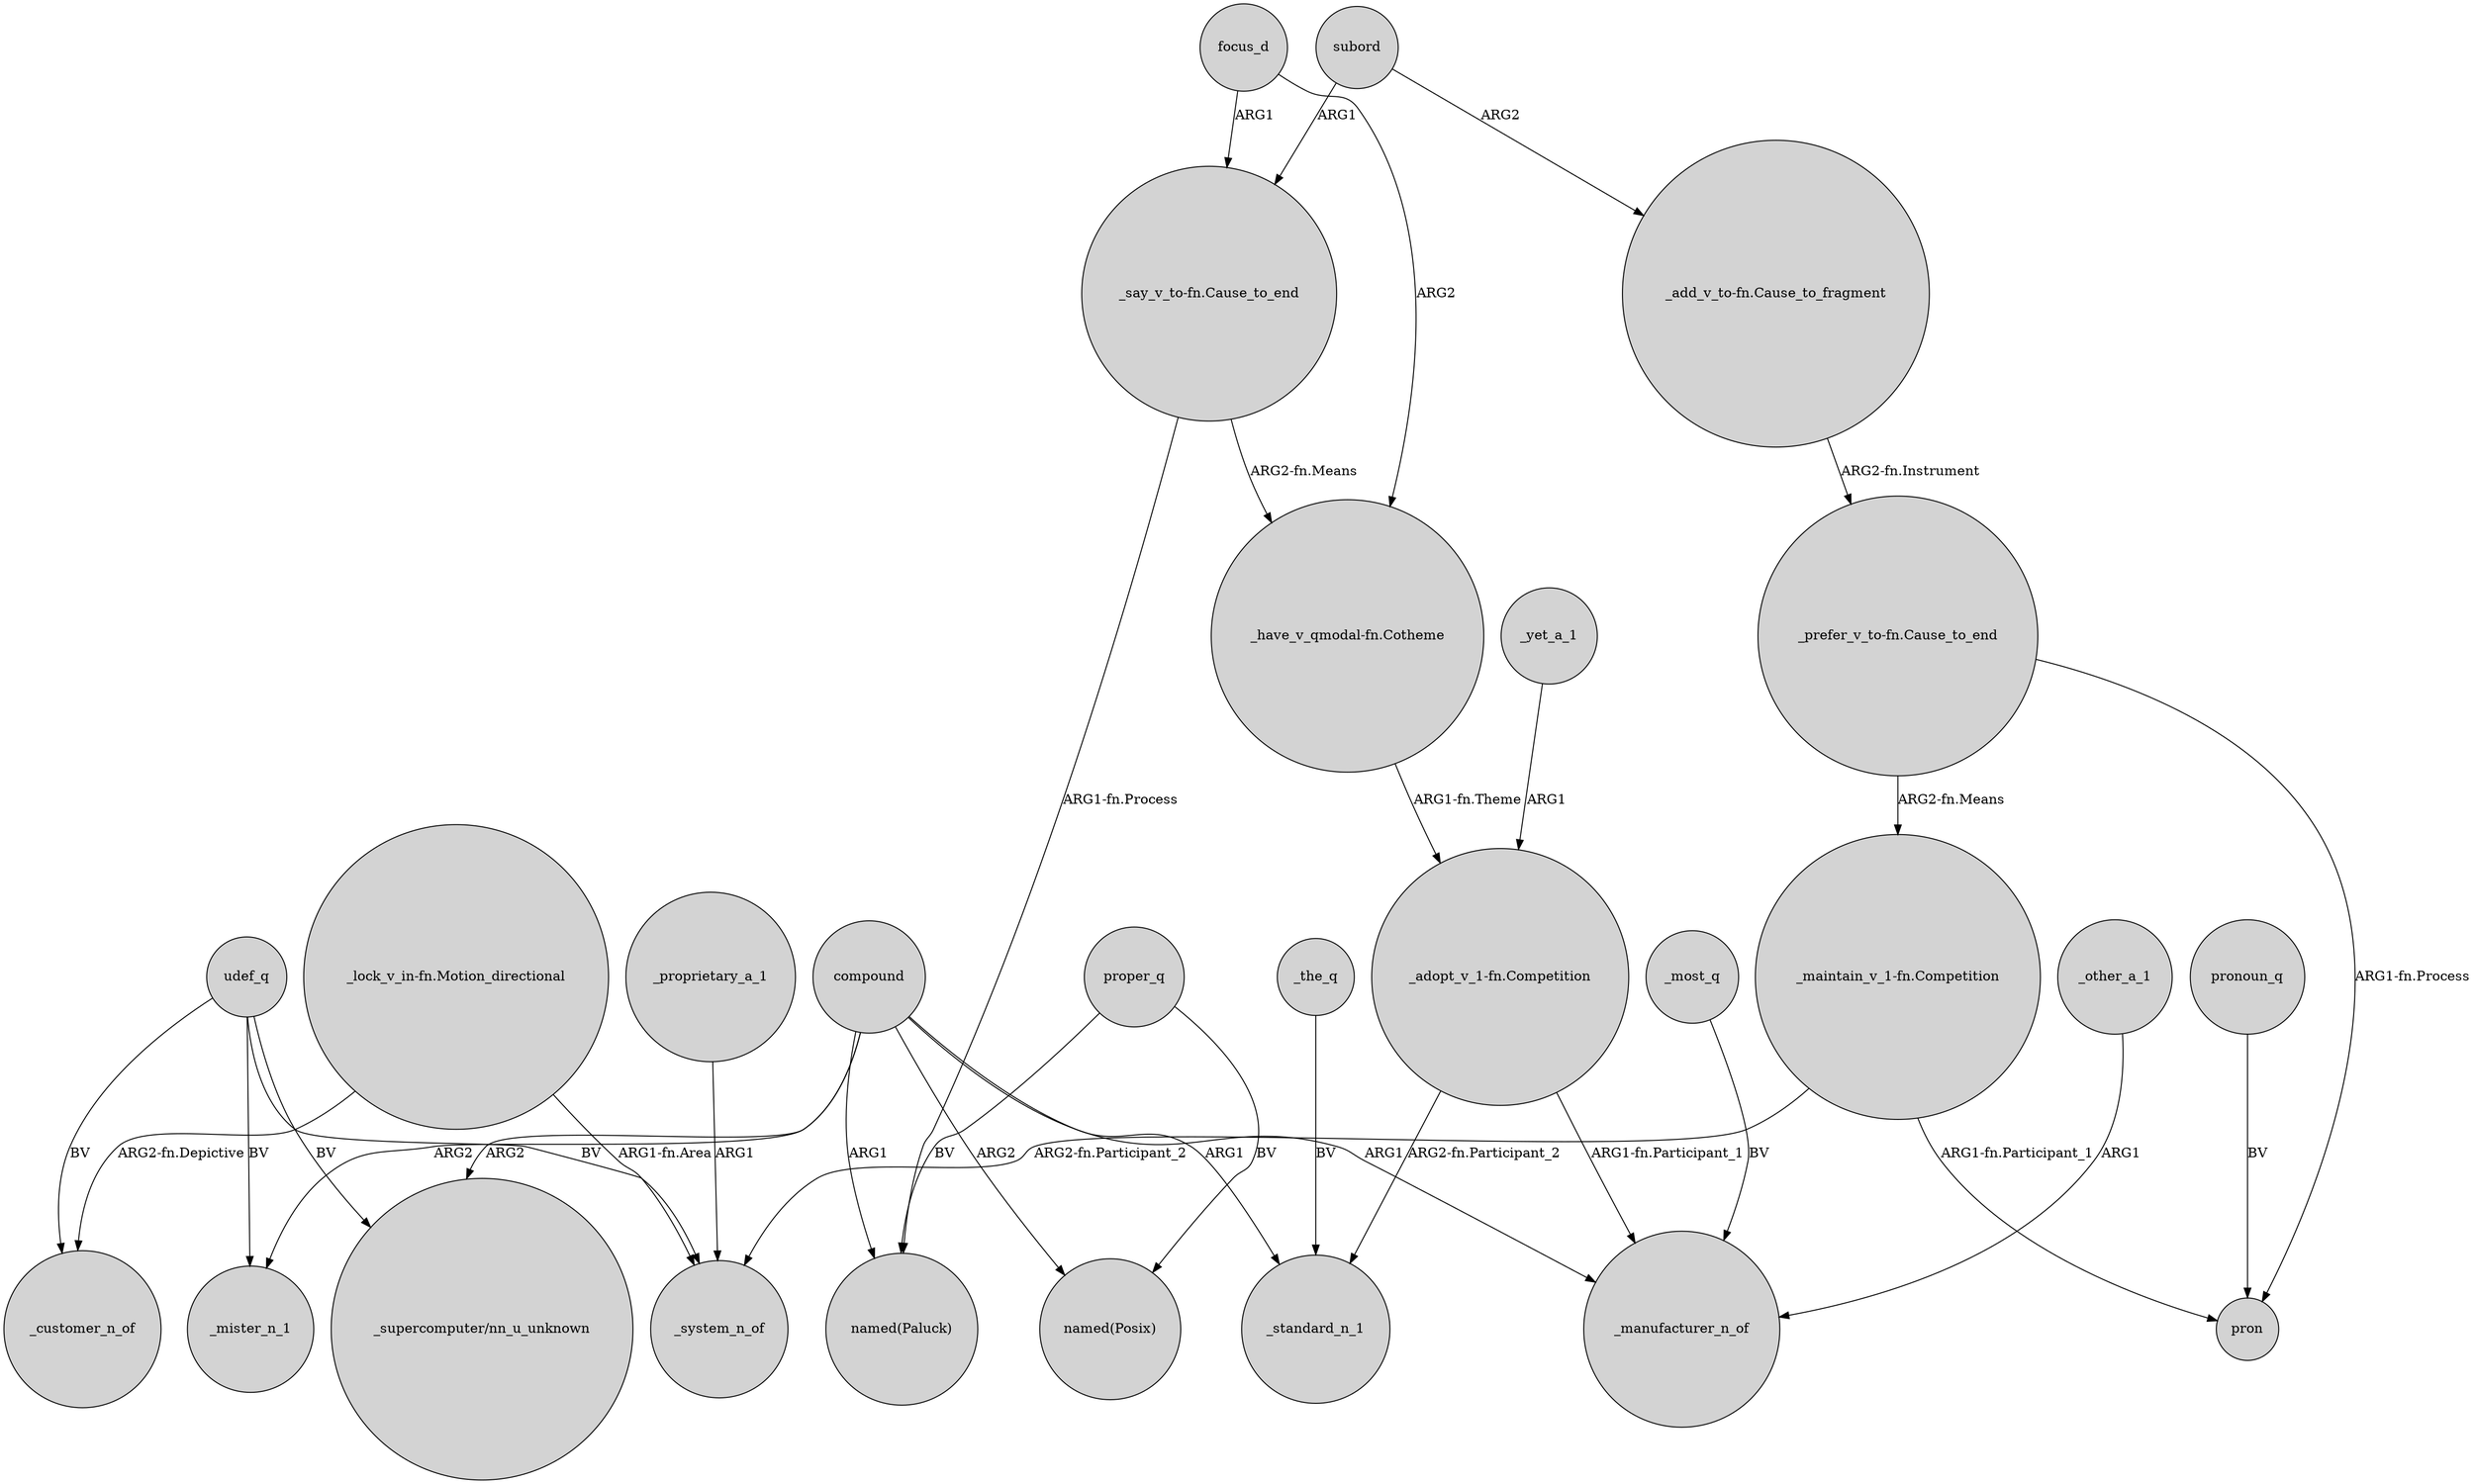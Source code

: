 digraph {
	node [shape=circle style=filled]
	_the_q -> _standard_n_1 [label=BV]
	"_say_v_to-fn.Cause_to_end" -> "_have_v_qmodal-fn.Cotheme" [label="ARG2-fn.Means"]
	compound -> _mister_n_1 [label=ARG2]
	compound -> "_supercomputer/nn_u_unknown" [label=ARG2]
	_other_a_1 -> _manufacturer_n_of [label=ARG1]
	"_lock_v_in-fn.Motion_directional" -> _customer_n_of [label="ARG2-fn.Depictive"]
	focus_d -> "_say_v_to-fn.Cause_to_end" [label=ARG1]
	compound -> _standard_n_1 [label=ARG1]
	proper_q -> "named(Paluck)" [label=BV]
	focus_d -> "_have_v_qmodal-fn.Cotheme" [label=ARG2]
	"_lock_v_in-fn.Motion_directional" -> _system_n_of [label="ARG1-fn.Area"]
	_most_q -> _manufacturer_n_of [label=BV]
	"_add_v_to-fn.Cause_to_fragment" -> "_prefer_v_to-fn.Cause_to_end" [label="ARG2-fn.Instrument"]
	compound -> "named(Paluck)" [label=ARG1]
	udef_q -> _mister_n_1 [label=BV]
	udef_q -> "_supercomputer/nn_u_unknown" [label=BV]
	"_adopt_v_1-fn.Competition" -> _standard_n_1 [label="ARG2-fn.Participant_2"]
	pronoun_q -> pron [label=BV]
	"_adopt_v_1-fn.Competition" -> _manufacturer_n_of [label="ARG1-fn.Participant_1"]
	_yet_a_1 -> "_adopt_v_1-fn.Competition" [label=ARG1]
	_proprietary_a_1 -> _system_n_of [label=ARG1]
	"_maintain_v_1-fn.Competition" -> pron [label="ARG1-fn.Participant_1"]
	"_say_v_to-fn.Cause_to_end" -> "named(Paluck)" [label="ARG1-fn.Process"]
	proper_q -> "named(Posix)" [label=BV]
	"_prefer_v_to-fn.Cause_to_end" -> pron [label="ARG1-fn.Process"]
	compound -> "named(Posix)" [label=ARG2]
	udef_q -> _system_n_of [label=BV]
	udef_q -> _customer_n_of [label=BV]
	compound -> _manufacturer_n_of [label=ARG1]
	subord -> "_say_v_to-fn.Cause_to_end" [label=ARG1]
	"_prefer_v_to-fn.Cause_to_end" -> "_maintain_v_1-fn.Competition" [label="ARG2-fn.Means"]
	subord -> "_add_v_to-fn.Cause_to_fragment" [label=ARG2]
	"_have_v_qmodal-fn.Cotheme" -> "_adopt_v_1-fn.Competition" [label="ARG1-fn.Theme"]
	"_maintain_v_1-fn.Competition" -> _system_n_of [label="ARG2-fn.Participant_2"]
}
